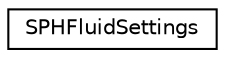 digraph G
{
  edge [fontname="Helvetica",fontsize="10",labelfontname="Helvetica",labelfontsize="10"];
  node [fontname="Helvetica",fontsize="10",shape=record];
  rankdir=LR;
  Node1 [label="SPHFluidSettings",height=0.2,width=0.4,color="black", fillcolor="white", style="filled",URL="$dc/dec/structSPHFluidSettings.html"];
}
